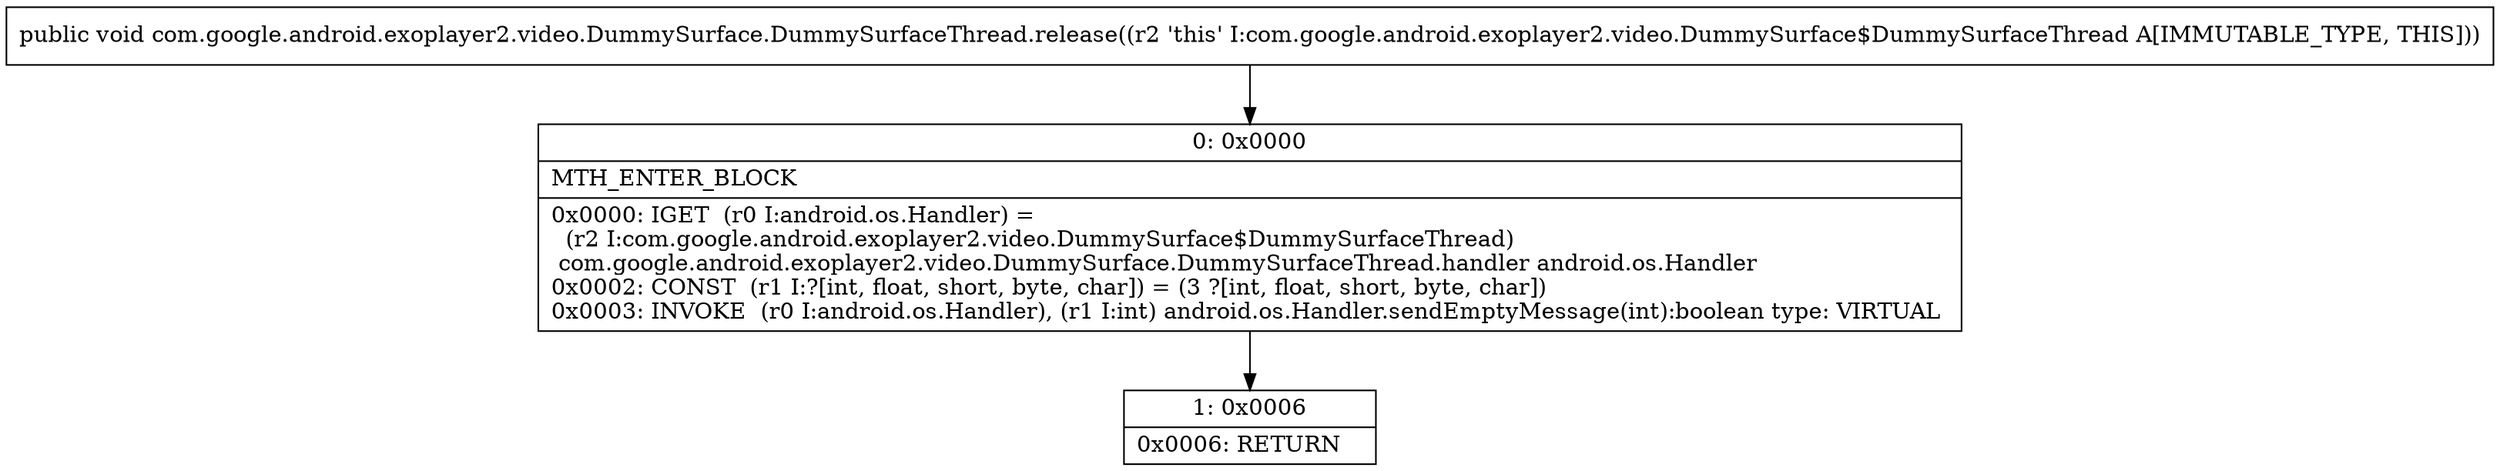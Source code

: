 digraph "CFG forcom.google.android.exoplayer2.video.DummySurface.DummySurfaceThread.release()V" {
Node_0 [shape=record,label="{0\:\ 0x0000|MTH_ENTER_BLOCK\l|0x0000: IGET  (r0 I:android.os.Handler) = \l  (r2 I:com.google.android.exoplayer2.video.DummySurface$DummySurfaceThread)\l com.google.android.exoplayer2.video.DummySurface.DummySurfaceThread.handler android.os.Handler \l0x0002: CONST  (r1 I:?[int, float, short, byte, char]) = (3 ?[int, float, short, byte, char]) \l0x0003: INVOKE  (r0 I:android.os.Handler), (r1 I:int) android.os.Handler.sendEmptyMessage(int):boolean type: VIRTUAL \l}"];
Node_1 [shape=record,label="{1\:\ 0x0006|0x0006: RETURN   \l}"];
MethodNode[shape=record,label="{public void com.google.android.exoplayer2.video.DummySurface.DummySurfaceThread.release((r2 'this' I:com.google.android.exoplayer2.video.DummySurface$DummySurfaceThread A[IMMUTABLE_TYPE, THIS])) }"];
MethodNode -> Node_0;
Node_0 -> Node_1;
}


